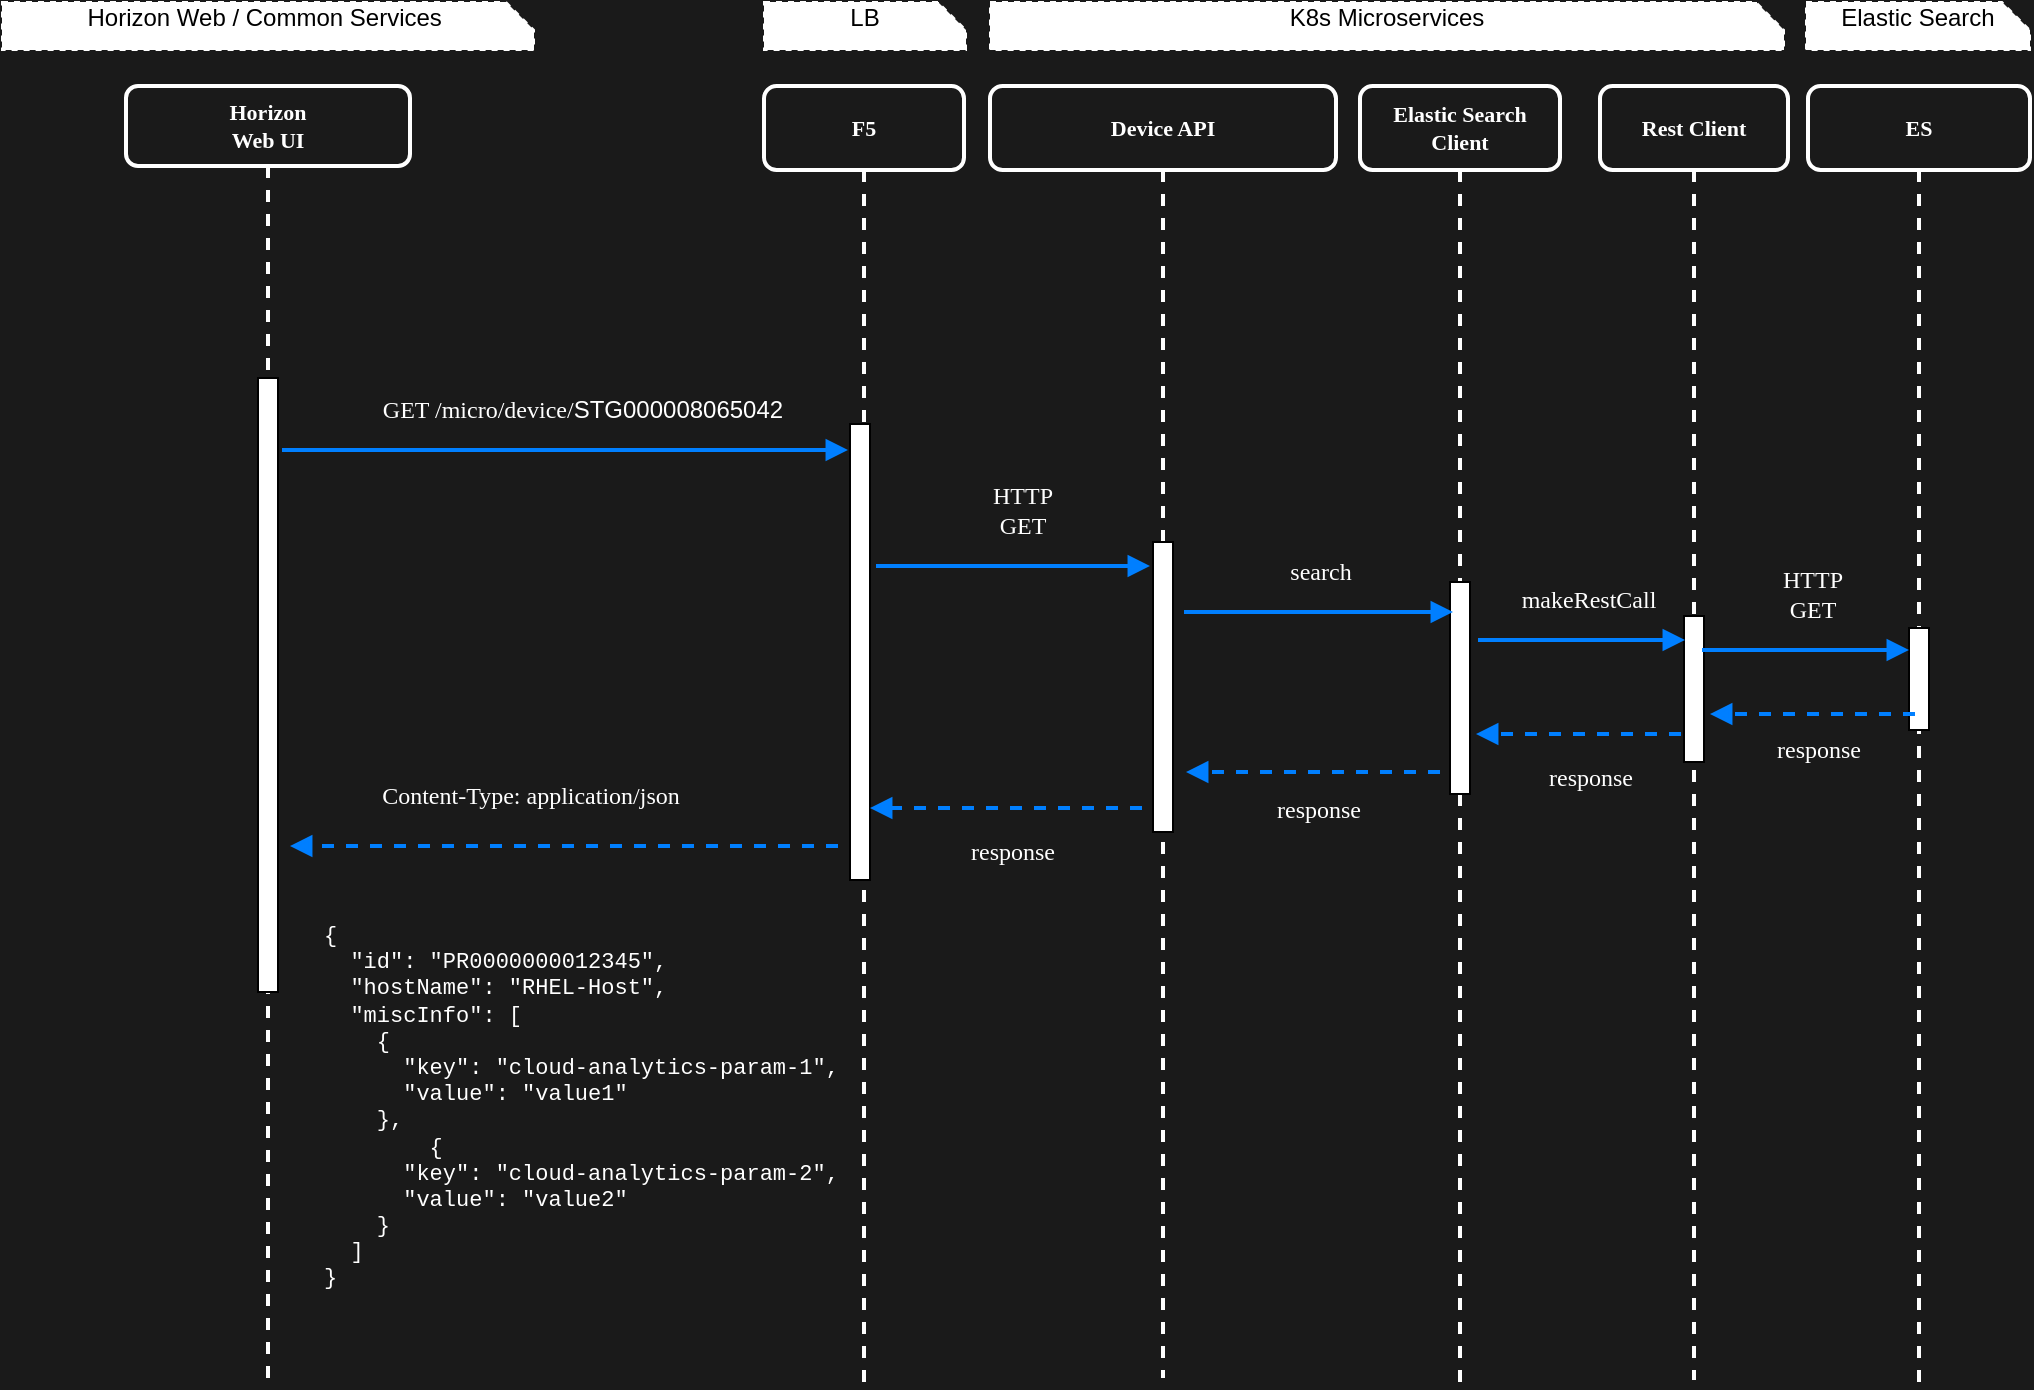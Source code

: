 <mxfile version="13.7.9" type="device"><diagram name="Page-1" id="13e1069c-82ec-6db2-03f1-153e76fe0fe0"><mxGraphModel dx="1054" dy="733" grid="0" gridSize="10" guides="1" tooltips="1" connect="1" arrows="1" fold="1" page="1" pageScale="1" pageWidth="1100" pageHeight="850" background="#1A1A1A" math="0" shadow="0"><root><mxCell id="0"/><mxCell id="1" parent="0"/><mxCell id="7baba1c4bc27f4b0-8" value="Horizon&lt;br&gt;Web UI" style="shape=umlLifeline;perimeter=lifelinePerimeter;whiteSpace=wrap;html=1;container=1;collapsible=0;recursiveResize=0;outlineConnect=0;rounded=1;shadow=0;comic=0;labelBackgroundColor=none;strokeWidth=2;fontFamily=Verdana;fontSize=11;align=center;labelBorderColor=none;fillColor=none;strokeColor=#FFFFFF;fontColor=#FFFFFF;fontStyle=1" parent="1" vertex="1"><mxGeometry x="107" y="61.0" width="142" height="650" as="geometry"/></mxCell><mxCell id="uREQSluuwx92GK9Ku3RY-9" value="" style="html=1;points=[];perimeter=orthogonalPerimeter;rounded=0;shadow=0;comic=0;labelBackgroundColor=#ffffff;strokeWidth=1;fontFamily=Verdana;fontSize=12;align=center;labelBorderColor=#FFFFFF;" parent="7baba1c4bc27f4b0-8" vertex="1"><mxGeometry x="66" y="146" width="10" height="307" as="geometry"/></mxCell><mxCell id="YKx6yXkzlYyvwfSFscby-1" value="F5" style="shape=umlLifeline;perimeter=lifelinePerimeter;whiteSpace=wrap;html=1;container=1;collapsible=0;recursiveResize=0;outlineConnect=0;rounded=1;shadow=0;comic=0;labelBackgroundColor=none;strokeWidth=2;fontFamily=Verdana;fontSize=11;align=center;size=42;labelBorderColor=none;fillColor=none;strokeColor=#FFFFFF;fontColor=#FFFFFF;fontStyle=1" parent="1" vertex="1"><mxGeometry x="426" y="61.0" width="100" height="649" as="geometry"/></mxCell><mxCell id="uREQSluuwx92GK9Ku3RY-14" value="" style="html=1;points=[];perimeter=orthogonalPerimeter;rounded=0;shadow=0;comic=0;labelBackgroundColor=#ffffff;strokeWidth=1;fontFamily=Verdana;fontSize=12;align=center;labelBorderColor=#FFFFFF;" parent="YKx6yXkzlYyvwfSFscby-1" vertex="1"><mxGeometry x="43" y="169" width="10" height="228" as="geometry"/></mxCell><mxCell id="HrZT_XQznURYI4eVECvP-5" value="Device API" style="shape=umlLifeline;perimeter=lifelinePerimeter;whiteSpace=wrap;html=1;container=1;collapsible=0;recursiveResize=0;outlineConnect=0;rounded=1;shadow=0;comic=0;labelBackgroundColor=none;strokeWidth=2;fontFamily=Verdana;fontSize=11;align=center;size=42;labelBorderColor=none;fillColor=none;strokeColor=#FFFFFF;fontColor=#FFFFFF;fontStyle=1" parent="1" vertex="1"><mxGeometry x="539" y="61" width="173" height="646" as="geometry"/></mxCell><mxCell id="uREQSluuwx92GK9Ku3RY-13" value="" style="html=1;points=[];perimeter=orthogonalPerimeter;rounded=0;shadow=0;comic=0;labelBackgroundColor=#ffffff;strokeWidth=1;fontFamily=Verdana;fontSize=12;align=center;labelBorderColor=#FFFFFF;" parent="HrZT_XQznURYI4eVECvP-5" vertex="1"><mxGeometry x="81.5" y="228" width="10" height="145" as="geometry"/></mxCell><mxCell id="HrZT_XQznURYI4eVECvP-7" value="Elastic Search Client" style="shape=umlLifeline;perimeter=lifelinePerimeter;whiteSpace=wrap;html=1;container=1;collapsible=0;recursiveResize=0;outlineConnect=0;rounded=1;shadow=0;comic=0;labelBackgroundColor=none;strokeWidth=2;fontFamily=Verdana;fontSize=11;align=center;size=42;labelBorderColor=none;fillColor=none;strokeColor=#FFFFFF;fontColor=#FFFFFF;fontStyle=1" parent="1" vertex="1"><mxGeometry x="724" y="61.0" width="100" height="650" as="geometry"/></mxCell><mxCell id="uREQSluuwx92GK9Ku3RY-22" value="" style="html=1;points=[];perimeter=orthogonalPerimeter;rounded=0;shadow=0;comic=0;labelBackgroundColor=#ffffff;strokeWidth=1;fontFamily=Verdana;fontSize=12;align=center;labelBorderColor=#FFFFFF;" parent="HrZT_XQznURYI4eVECvP-7" vertex="1"><mxGeometry x="45" y="248" width="10" height="106" as="geometry"/></mxCell><mxCell id="HrZT_XQznURYI4eVECvP-9" value="ES" style="shape=umlLifeline;perimeter=lifelinePerimeter;whiteSpace=wrap;html=1;container=1;collapsible=0;recursiveResize=0;outlineConnect=0;rounded=1;shadow=0;comic=0;labelBackgroundColor=none;strokeWidth=2;fontFamily=Verdana;fontSize=11;align=center;size=42;labelBorderColor=none;fillColor=none;strokeColor=#FFFFFF;fontColor=#FFFFFF;fontStyle=1" parent="1" vertex="1"><mxGeometry x="948" y="61.0" width="111" height="649" as="geometry"/></mxCell><mxCell id="uREQSluuwx92GK9Ku3RY-26" value="" style="html=1;points=[];perimeter=orthogonalPerimeter;rounded=0;shadow=0;comic=0;labelBackgroundColor=#ffffff;strokeWidth=1;fontFamily=Verdana;fontSize=12;align=center;labelBorderColor=#FFFFFF;" parent="HrZT_XQznURYI4eVECvP-9" vertex="1"><mxGeometry x="50.5" y="271" width="10" height="51" as="geometry"/></mxCell><mxCell id="4G3p7n9DCKDM6Snda9eb-1" value="Horizon Web / Common Services&amp;nbsp;" style="shape=note;whiteSpace=wrap;html=1;size=14;verticalAlign=top;align=center;spacingTop=-6;dashed=1;strokeColor=#FFFFFF;" parent="1" vertex="1"><mxGeometry x="45" y="19" width="266" height="24" as="geometry"/></mxCell><mxCell id="uREQSluuwx92GK9Ku3RY-1" value="K8s Microservices" style="shape=note;whiteSpace=wrap;html=1;size=14;verticalAlign=top;align=center;spacingTop=-6;dashed=1;strokeColor=#FFFFFF;" parent="1" vertex="1"><mxGeometry x="539" y="19" width="397" height="24" as="geometry"/></mxCell><mxCell id="uREQSluuwx92GK9Ku3RY-2" value="Elastic Search" style="shape=note;whiteSpace=wrap;html=1;size=14;verticalAlign=top;align=center;spacingTop=-6;dashed=1;strokeColor=#FFFFFF;" parent="1" vertex="1"><mxGeometry x="947" y="19" width="112" height="24" as="geometry"/></mxCell><mxCell id="uREQSluuwx92GK9Ku3RY-3" value="LB" style="shape=note;whiteSpace=wrap;html=1;size=14;verticalAlign=top;align=center;spacingTop=-6;dashed=1;strokeColor=#FFFFFF;" parent="1" vertex="1"><mxGeometry x="426" y="19" width="101" height="24" as="geometry"/></mxCell><mxCell id="uREQSluuwx92GK9Ku3RY-8" value="GET /micro/device/&lt;span style=&quot;font-family: &amp;#34;helvetica&amp;#34;&quot;&gt;STG000008065042&lt;/span&gt;" style="html=1;verticalAlign=bottom;endArrow=block;labelBackgroundColor=none;fontFamily=Verdana;fontSize=12;edgeStyle=elbowEdgeStyle;elbow=vertical;labelBorderColor=none;fontColor=#FFFFFF;strokeColor=#007FFF;strokeWidth=2;" parent="1" edge="1"><mxGeometry x="0.06" y="11" relative="1" as="geometry"><mxPoint x="185" y="243" as="sourcePoint"/><mxPoint x="468" y="243" as="targetPoint"/><Array as="points"><mxPoint x="265.42" y="243"/><mxPoint x="234.42" y="243"/><mxPoint x="215.42" y="275"/><mxPoint x="137.42" y="250"/><mxPoint x="236.42" y="250.04"/><mxPoint x="204.42" y="255.45"/></Array><mxPoint as="offset"/></mxGeometry></mxCell><mxCell id="uREQSluuwx92GK9Ku3RY-12" value="HTTP&lt;br&gt;GET" style="html=1;verticalAlign=bottom;endArrow=block;labelBackgroundColor=none;fontFamily=Verdana;fontSize=12;edgeStyle=elbowEdgeStyle;elbow=vertical;labelBorderColor=none;fontColor=#FFFFFF;strokeColor=#007FFF;strokeWidth=2;" parent="1" edge="1"><mxGeometry x="0.06" y="11" relative="1" as="geometry"><mxPoint x="482" y="301" as="sourcePoint"/><mxPoint x="619" y="301" as="targetPoint"/><Array as="points"><mxPoint x="617.83" y="301"/><mxPoint x="586.83" y="301"/><mxPoint x="567.83" y="333"/><mxPoint x="489.83" y="308"/><mxPoint x="588.83" y="308.04"/><mxPoint x="556.83" y="313.45"/></Array><mxPoint as="offset"/></mxGeometry></mxCell><mxCell id="uREQSluuwx92GK9Ku3RY-15" value="Rest Client" style="shape=umlLifeline;perimeter=lifelinePerimeter;whiteSpace=wrap;html=1;container=1;collapsible=0;recursiveResize=0;outlineConnect=0;rounded=1;shadow=0;comic=0;labelBackgroundColor=none;strokeWidth=2;fontFamily=Verdana;fontSize=11;align=center;size=42;labelBorderColor=none;fillColor=none;strokeColor=#FFFFFF;fontColor=#FFFFFF;fontStyle=1" parent="1" vertex="1"><mxGeometry x="844" y="61.0" width="94" height="647" as="geometry"/></mxCell><mxCell id="uREQSluuwx92GK9Ku3RY-24" value="" style="html=1;points=[];perimeter=orthogonalPerimeter;rounded=0;shadow=0;comic=0;labelBackgroundColor=#ffffff;strokeWidth=1;fontFamily=Verdana;fontSize=12;align=center;labelBorderColor=#FFFFFF;" parent="uREQSluuwx92GK9Ku3RY-15" vertex="1"><mxGeometry x="42" y="265" width="10" height="73" as="geometry"/></mxCell><mxCell id="uREQSluuwx92GK9Ku3RY-23" value="search" style="html=1;verticalAlign=bottom;endArrow=block;labelBackgroundColor=none;fontFamily=Verdana;fontSize=12;edgeStyle=elbowEdgeStyle;elbow=vertical;labelBorderColor=none;fontColor=#FFFFFF;strokeColor=#007FFF;strokeWidth=2;" parent="1" edge="1"><mxGeometry x="0.011" y="11" relative="1" as="geometry"><mxPoint x="636" y="324" as="sourcePoint"/><mxPoint x="770.5" y="324" as="targetPoint"/><Array as="points"><mxPoint x="763.83" y="324"/><mxPoint x="732.83" y="324"/><mxPoint x="713.83" y="356"/><mxPoint x="635.83" y="331"/><mxPoint x="734.83" y="331.04"/><mxPoint x="702.83" y="336.45"/></Array><mxPoint as="offset"/></mxGeometry></mxCell><mxCell id="uREQSluuwx92GK9Ku3RY-25" value="makeRestCall" style="html=1;verticalAlign=bottom;endArrow=block;labelBackgroundColor=none;fontFamily=Verdana;fontSize=12;edgeStyle=elbowEdgeStyle;elbow=vertical;labelBorderColor=none;fontColor=#FFFFFF;strokeColor=#007FFF;strokeWidth=2;" parent="1" edge="1"><mxGeometry x="0.06" y="11" relative="1" as="geometry"><mxPoint x="783" y="338" as="sourcePoint"/><mxPoint x="886.5" y="338" as="targetPoint"/><Array as="points"><mxPoint x="879.83" y="338"/><mxPoint x="848.83" y="338"/><mxPoint x="829.83" y="370"/><mxPoint x="751.83" y="345"/><mxPoint x="850.83" y="345.04"/><mxPoint x="818.83" y="350.45"/></Array><mxPoint as="offset"/></mxGeometry></mxCell><mxCell id="uREQSluuwx92GK9Ku3RY-27" value="HTTP&lt;br&gt;GET" style="html=1;verticalAlign=bottom;endArrow=block;labelBackgroundColor=none;fontFamily=Verdana;fontSize=12;edgeStyle=elbowEdgeStyle;elbow=vertical;labelBorderColor=none;fontColor=#FFFFFF;strokeColor=#007FFF;strokeWidth=2;" parent="1" edge="1"><mxGeometry x="0.06" y="11" relative="1" as="geometry"><mxPoint x="895" y="343.0" as="sourcePoint"/><mxPoint x="998.5" y="343.0" as="targetPoint"/><Array as="points"><mxPoint x="991.83" y="343"/><mxPoint x="960.83" y="343"/><mxPoint x="941.83" y="375"/><mxPoint x="863.83" y="350"/><mxPoint x="962.83" y="350.04"/><mxPoint x="930.83" y="355.45"/></Array><mxPoint as="offset"/></mxGeometry></mxCell><mxCell id="uREQSluuwx92GK9Ku3RY-28" value="" style="html=1;verticalAlign=bottom;endArrow=block;labelBackgroundColor=none;fontFamily=Verdana;fontSize=12;edgeStyle=elbowEdgeStyle;elbow=vertical;labelBorderColor=none;fontColor=#FFFFFF;strokeColor=#007FFF;strokeWidth=2;dashed=1;" parent="1" edge="1"><mxGeometry y="-11" relative="1" as="geometry"><mxPoint x="1001.5" y="375" as="sourcePoint"/><mxPoint x="899" y="375" as="targetPoint"/><Array as="points"><mxPoint x="938" y="375"/></Array><mxPoint as="offset"/></mxGeometry></mxCell><mxCell id="uREQSluuwx92GK9Ku3RY-29" value="" style="html=1;verticalAlign=bottom;endArrow=block;labelBackgroundColor=none;fontFamily=Verdana;fontSize=12;edgeStyle=elbowEdgeStyle;elbow=vertical;labelBorderColor=none;fontColor=#FFFFFF;strokeColor=#007FFF;strokeWidth=2;dashed=1;" parent="1" edge="1"><mxGeometry y="-11" relative="1" as="geometry"><mxPoint x="884.5" y="385" as="sourcePoint"/><mxPoint x="782" y="385" as="targetPoint"/><Array as="points"><mxPoint x="821" y="385"/></Array><mxPoint as="offset"/></mxGeometry></mxCell><mxCell id="uREQSluuwx92GK9Ku3RY-30" value="" style="html=1;verticalAlign=bottom;endArrow=block;labelBackgroundColor=none;fontFamily=Verdana;fontSize=12;edgeStyle=elbowEdgeStyle;elbow=vertical;labelBorderColor=none;fontColor=#FFFFFF;strokeColor=#007FFF;strokeWidth=2;dashed=1;" parent="1" edge="1"><mxGeometry y="-11" relative="1" as="geometry"><mxPoint x="764" y="404" as="sourcePoint"/><mxPoint x="637" y="404" as="targetPoint"/><Array as="points"><mxPoint x="676" y="404"/></Array><mxPoint as="offset"/></mxGeometry></mxCell><mxCell id="uREQSluuwx92GK9Ku3RY-31" value="" style="html=1;verticalAlign=bottom;endArrow=block;labelBackgroundColor=none;fontFamily=Verdana;fontSize=12;edgeStyle=elbowEdgeStyle;elbow=vertical;labelBorderColor=none;fontColor=#FFFFFF;strokeColor=#007FFF;strokeWidth=2;dashed=1;" parent="1" edge="1"><mxGeometry y="-11" relative="1" as="geometry"><mxPoint x="615" y="422" as="sourcePoint"/><mxPoint x="479" y="422" as="targetPoint"/><Array as="points"><mxPoint x="518" y="422"/></Array><mxPoint as="offset"/></mxGeometry></mxCell><mxCell id="uREQSluuwx92GK9Ku3RY-32" value="" style="html=1;verticalAlign=bottom;endArrow=block;labelBackgroundColor=none;fontFamily=Verdana;fontSize=12;edgeStyle=elbowEdgeStyle;elbow=vertical;labelBorderColor=none;fontColor=#FFFFFF;strokeColor=#007FFF;strokeWidth=2;dashed=1;" parent="1" edge="1"><mxGeometry y="-11" relative="1" as="geometry"><mxPoint x="463" y="441" as="sourcePoint"/><mxPoint x="189" y="441" as="targetPoint"/><Array as="points"><mxPoint x="380" y="441"/></Array><mxPoint as="offset"/></mxGeometry></mxCell><mxCell id="uREQSluuwx92GK9Ku3RY-35" value="&lt;font face=&quot;verdana&quot;&gt;response&lt;/font&gt;" style="text;html=1;align=center;verticalAlign=middle;resizable=0;points=[];autosize=1;labelBackgroundColor=none;labelBorderColor=none;fontColor=#FFFFFF;" parent="1" vertex="1"><mxGeometry x="921" y="384" width="64" height="18" as="geometry"/></mxCell><mxCell id="uREQSluuwx92GK9Ku3RY-36" value="&lt;font face=&quot;verdana&quot;&gt;response&lt;/font&gt;" style="text;html=1;align=center;verticalAlign=middle;resizable=0;points=[];autosize=1;labelBackgroundColor=none;labelBorderColor=none;fontColor=#FFFFFF;" parent="1" vertex="1"><mxGeometry x="807" y="398" width="64" height="18" as="geometry"/></mxCell><mxCell id="uREQSluuwx92GK9Ku3RY-37" value="&lt;font face=&quot;verdana&quot;&gt;response&lt;/font&gt;" style="text;html=1;align=center;verticalAlign=middle;resizable=0;points=[];autosize=1;labelBackgroundColor=none;labelBorderColor=none;fontColor=#FFFFFF;" parent="1" vertex="1"><mxGeometry x="671" y="414" width="64" height="18" as="geometry"/></mxCell><mxCell id="uREQSluuwx92GK9Ku3RY-38" value="&lt;font face=&quot;verdana&quot;&gt;response&lt;/font&gt;" style="text;html=1;align=center;verticalAlign=middle;resizable=0;points=[];autosize=1;labelBackgroundColor=none;labelBorderColor=none;fontColor=#FFFFFF;" parent="1" vertex="1"><mxGeometry x="518" y="435" width="64" height="18" as="geometry"/></mxCell><mxCell id="uREQSluuwx92GK9Ku3RY-39" value="&lt;font face=&quot;verdana&quot;&gt;Content-Type: application/json&lt;/font&gt;" style="text;html=1;align=center;verticalAlign=middle;resizable=0;points=[];autosize=1;labelBackgroundColor=none;labelBorderColor=none;fontColor=#FFFFFF;" parent="1" vertex="1"><mxGeometry x="210" y="407" width="198" height="18" as="geometry"/></mxCell><mxCell id="A_I53-pSDEJTDAcx_wrr-1" value="{&lt;br style=&quot;font-size: 11px;&quot;&gt;&amp;nbsp; &quot;id&quot;: &quot;PR0000000012345&quot;,&lt;br style=&quot;font-size: 11px;&quot;&gt;&amp;nbsp; &quot;hostName&quot;: &quot;RHEL-Host&quot;,&lt;br style=&quot;font-size: 11px;&quot;&gt;&amp;nbsp; &quot;miscInfo&quot;: [&lt;br style=&quot;font-size: 11px;&quot;&gt;&amp;nbsp; &amp;nbsp; {&lt;br style=&quot;font-size: 11px;&quot;&gt;&amp;nbsp; &amp;nbsp; &amp;nbsp; &quot;key&quot;: &quot;cloud-analytics-param-1&quot;,&lt;br style=&quot;font-size: 11px;&quot;&gt;&amp;nbsp; &amp;nbsp; &amp;nbsp; &quot;value&quot;: &quot;value1&quot;&lt;br style=&quot;font-size: 11px;&quot;&gt;&amp;nbsp; &amp;nbsp; },&lt;br style=&quot;font-size: 11px;&quot;&gt;&amp;nbsp; &amp;nbsp; &amp;nbsp; &amp;nbsp; {&lt;br style=&quot;font-size: 11px;&quot;&gt;&amp;nbsp; &amp;nbsp; &amp;nbsp; &quot;key&quot;: &quot;cloud-analytics-param-2&quot;,&lt;br style=&quot;font-size: 11px;&quot;&gt;&amp;nbsp; &amp;nbsp; &amp;nbsp; &quot;value&quot;: &quot;value2&quot;&lt;br style=&quot;font-size: 11px;&quot;&gt;&amp;nbsp; &amp;nbsp; }&lt;br style=&quot;font-size: 11px;&quot;&gt;&amp;nbsp; ]&lt;br style=&quot;font-size: 11px;&quot;&gt;}" style="text;spacing=5;spacingTop=6;overflow=hidden;rounded=0;fontSize=11;fontColor=#FFFFFF;whiteSpace=wrap;html=1;fontFamily=Courier New;" vertex="1" parent="1"><mxGeometry x="201" y="464" width="292" height="211" as="geometry"/></mxCell></root></mxGraphModel></diagram></mxfile>